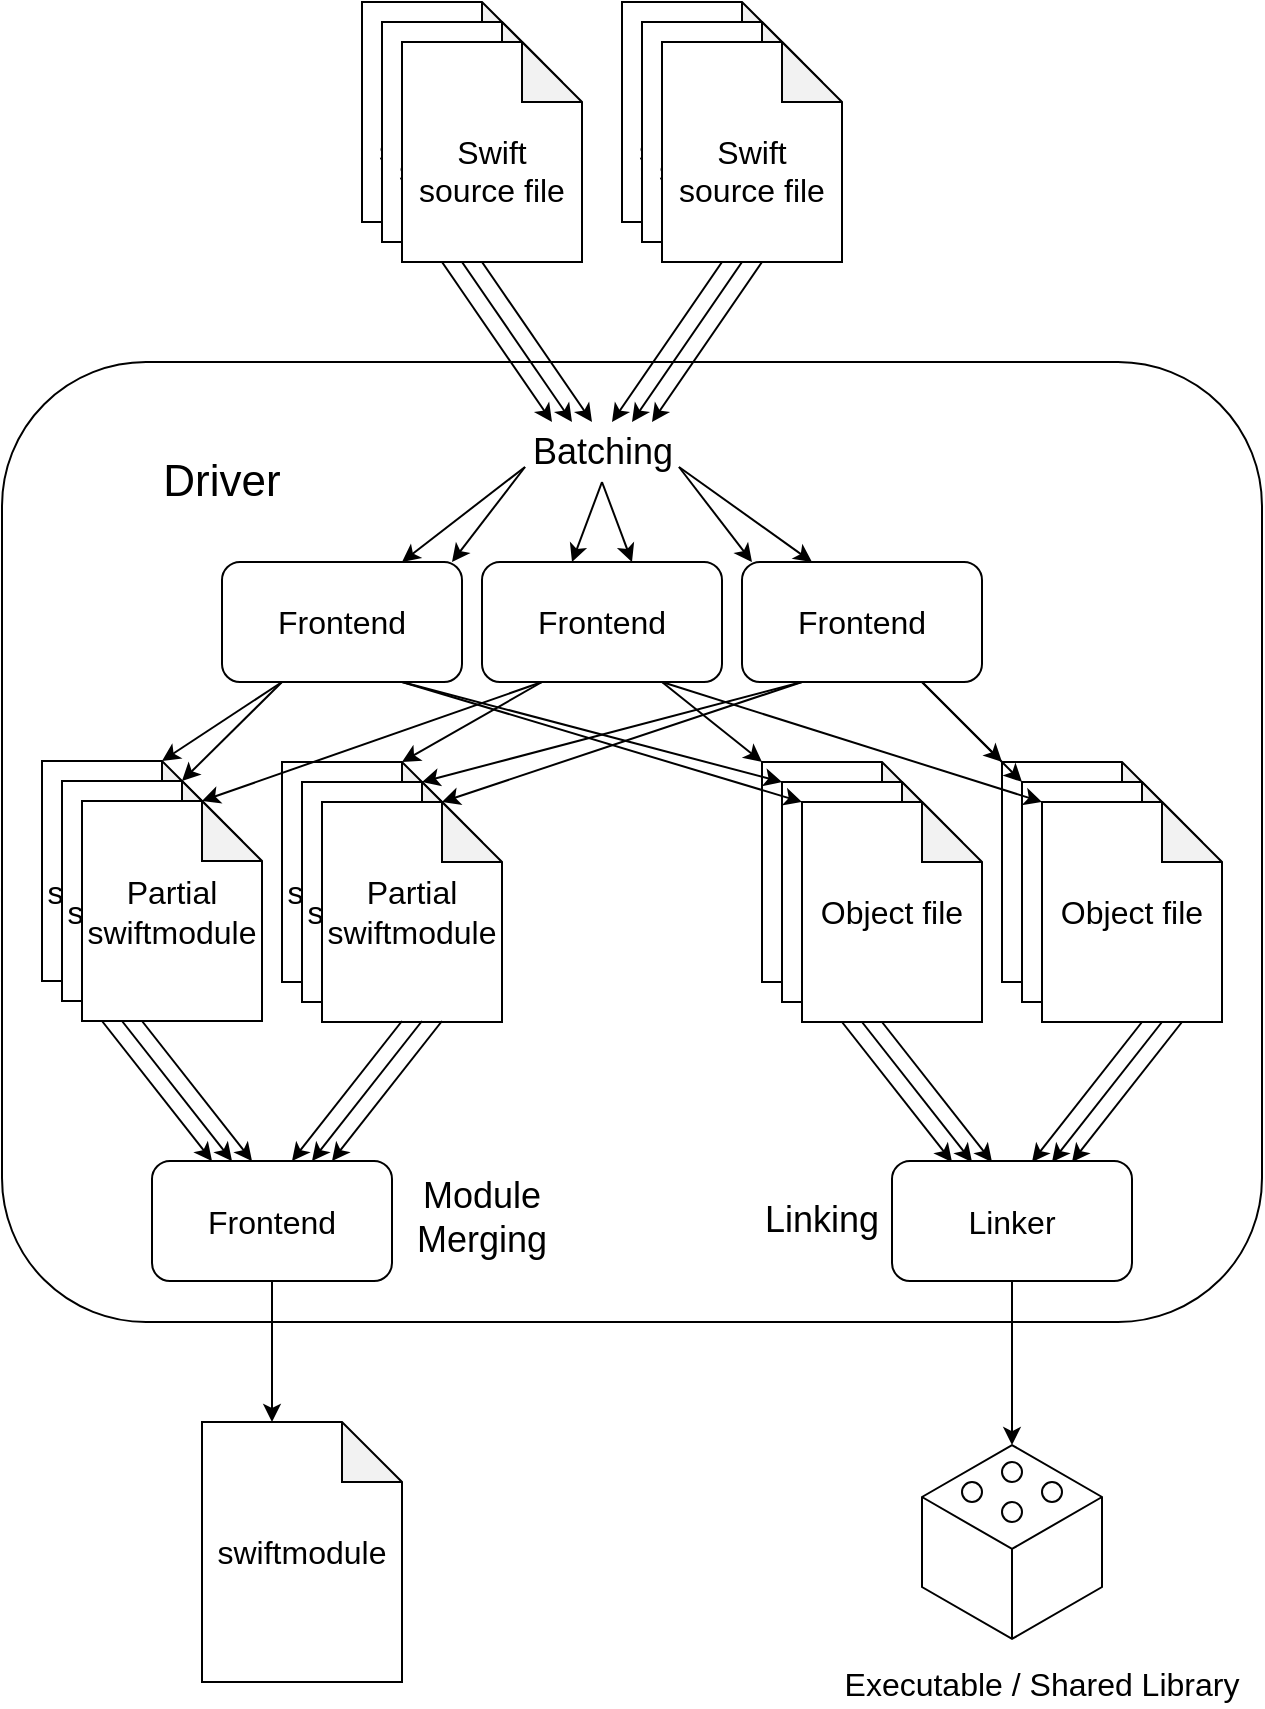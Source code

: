 <mxfile version="13.1.3" type="device"><diagram id="mYHYfCbtxzyF3kyVsmtY" name="Page-1"><mxGraphModel dx="1097" dy="715" grid="1" gridSize="10" guides="1" tooltips="1" connect="1" arrows="1" fold="1" page="1" pageScale="1" pageWidth="827" pageHeight="1169" math="0" shadow="0"><root><mxCell id="0"/><mxCell id="1" parent="0"/><mxCell id="xIKN3YbAXeDPbxvmzJwi-121" value="" style="rounded=1;whiteSpace=wrap;html=1;strokeWidth=1;fontFamily=Helvetica;fontSize=14;glass=0;" parent="1" vertex="1"><mxGeometry x="140" y="320" width="630" height="480" as="geometry"/></mxCell><mxCell id="xIKN3YbAXeDPbxvmzJwi-94" value="" style="group" parent="1" vertex="1" connectable="0"><mxGeometry x="640" y="520" width="110" height="130" as="geometry"/></mxCell><mxCell id="xIKN3YbAXeDPbxvmzJwi-95" value="Object file" style="shape=note;whiteSpace=wrap;html=1;backgroundOutline=1;darkOpacity=0.05;fontFamily=Helvetica;fontSize=16;labelPosition=center;verticalLabelPosition=middle;align=center;verticalAlign=middle;" parent="xIKN3YbAXeDPbxvmzJwi-94" vertex="1"><mxGeometry width="90" height="110" as="geometry"/></mxCell><mxCell id="xIKN3YbAXeDPbxvmzJwi-96" value="Object file" style="shape=note;whiteSpace=wrap;html=1;backgroundOutline=1;darkOpacity=0.05;fontFamily=Helvetica;fontSize=16;labelPosition=center;verticalLabelPosition=middle;align=center;verticalAlign=middle;" parent="xIKN3YbAXeDPbxvmzJwi-94" vertex="1"><mxGeometry x="10" y="10" width="90" height="110" as="geometry"/></mxCell><mxCell id="xIKN3YbAXeDPbxvmzJwi-97" value="Object file" style="shape=note;whiteSpace=wrap;html=1;backgroundOutline=1;darkOpacity=0.05;fontFamily=Helvetica;fontSize=16;labelPosition=center;verticalLabelPosition=middle;align=center;verticalAlign=middle;" parent="xIKN3YbAXeDPbxvmzJwi-94" vertex="1"><mxGeometry x="20" y="20" width="90" height="110" as="geometry"/></mxCell><mxCell id="xIKN3YbAXeDPbxvmzJwi-116" style="edgeStyle=none;rounded=0;jumpStyle=none;orthogonalLoop=1;jettySize=auto;html=1;exitX=1;exitY=0.25;exitDx=0;exitDy=0;entryX=0;entryY=0;entryDx=0;entryDy=0;entryPerimeter=0;shadow=0;fontFamily=Helvetica;fontSize=14;" parent="1" source="R47inSsecikixjRhG6_E-7" target="xIKN3YbAXeDPbxvmzJwi-90" edge="1"><mxGeometry relative="1" as="geometry"><mxPoint x="467.9" y="477.72" as="sourcePoint"/></mxGeometry></mxCell><mxCell id="xIKN3YbAXeDPbxvmzJwi-14" value="swiftmodule" style="shape=note;whiteSpace=wrap;html=1;backgroundOutline=1;darkOpacity=0.05;fontFamily=Helvetica;fontSize=16;" parent="1" vertex="1"><mxGeometry x="240" y="850" width="100" height="130" as="geometry"/></mxCell><mxCell id="xIKN3YbAXeDPbxvmzJwi-39" value="" style="group" parent="1" vertex="1" connectable="0"><mxGeometry x="160" y="519.5" width="110" height="130" as="geometry"/></mxCell><mxCell id="xIKN3YbAXeDPbxvmzJwi-33" value="Partial&lt;br style=&quot;font-size: 16px;&quot;&gt;swiftmodule" style="shape=note;whiteSpace=wrap;html=1;backgroundOutline=1;darkOpacity=0.05;fontFamily=Helvetica;fontSize=16;labelPosition=center;verticalLabelPosition=middle;align=center;verticalAlign=middle;" parent="xIKN3YbAXeDPbxvmzJwi-39" vertex="1"><mxGeometry width="90" height="110" as="geometry"/></mxCell><mxCell id="xIKN3YbAXeDPbxvmzJwi-34" value="Partial&lt;br style=&quot;font-size: 16px;&quot;&gt;swiftmodule" style="shape=note;whiteSpace=wrap;html=1;backgroundOutline=1;darkOpacity=0.05;fontFamily=Helvetica;fontSize=16;labelPosition=center;verticalLabelPosition=middle;align=center;verticalAlign=middle;" parent="xIKN3YbAXeDPbxvmzJwi-39" vertex="1"><mxGeometry x="10" y="10" width="90" height="110" as="geometry"/></mxCell><mxCell id="xIKN3YbAXeDPbxvmzJwi-35" value="Partial&lt;br style=&quot;font-size: 16px;&quot;&gt;swiftmodule" style="shape=note;whiteSpace=wrap;html=1;backgroundOutline=1;darkOpacity=0.05;fontFamily=Helvetica;fontSize=16;labelPosition=center;verticalLabelPosition=middle;align=center;verticalAlign=middle;" parent="xIKN3YbAXeDPbxvmzJwi-39" vertex="1"><mxGeometry x="20" y="20" width="90" height="110" as="geometry"/></mxCell><mxCell id="xIKN3YbAXeDPbxvmzJwi-63" value="" style="group" parent="1" vertex="1" connectable="0"><mxGeometry x="320" y="140" width="110" height="130" as="geometry"/></mxCell><mxCell id="xIKN3YbAXeDPbxvmzJwi-57" value="" style="group" parent="xIKN3YbAXeDPbxvmzJwi-63" vertex="1" connectable="0"><mxGeometry width="110" height="130" as="geometry"/></mxCell><mxCell id="xIKN3YbAXeDPbxvmzJwi-48" value="" style="group" parent="xIKN3YbAXeDPbxvmzJwi-57" vertex="1" connectable="0"><mxGeometry width="110" height="130" as="geometry"/></mxCell><mxCell id="xIKN3YbAXeDPbxvmzJwi-12" value="&lt;br style=&quot;font-size: 16px;&quot;&gt;Swift&lt;br style=&quot;font-size: 16px;&quot;&gt;source file" style="shape=note;whiteSpace=wrap;html=1;backgroundOutline=1;darkOpacity=0.05;fontFamily=Helvetica;fontSize=16;labelPosition=center;verticalLabelPosition=middle;align=center;verticalAlign=middle;" parent="xIKN3YbAXeDPbxvmzJwi-48" vertex="1"><mxGeometry width="90" height="110" as="geometry"/></mxCell><mxCell id="xIKN3YbAXeDPbxvmzJwi-36" value="&lt;br style=&quot;font-size: 16px;&quot;&gt;Swift&lt;br style=&quot;font-size: 16px;&quot;&gt;source file" style="shape=note;whiteSpace=wrap;html=1;backgroundOutline=1;darkOpacity=0.05;fontFamily=Helvetica;fontSize=16;labelPosition=center;verticalLabelPosition=middle;align=center;verticalAlign=middle;" parent="xIKN3YbAXeDPbxvmzJwi-48" vertex="1"><mxGeometry x="10" y="10" width="90" height="110" as="geometry"/></mxCell><mxCell id="xIKN3YbAXeDPbxvmzJwi-37" value="&lt;br style=&quot;font-size: 16px;&quot;&gt;Swift&lt;br style=&quot;font-size: 16px;&quot;&gt;source file" style="shape=note;whiteSpace=wrap;html=1;backgroundOutline=1;darkOpacity=0.05;fontFamily=Helvetica;fontSize=16;labelPosition=center;verticalLabelPosition=middle;align=center;verticalAlign=middle;" parent="xIKN3YbAXeDPbxvmzJwi-48" vertex="1"><mxGeometry x="20" y="20" width="90" height="110" as="geometry"/></mxCell><mxCell id="xIKN3YbAXeDPbxvmzJwi-64" value="" style="group" parent="1" vertex="1" connectable="0"><mxGeometry x="450" y="140" width="110" height="130" as="geometry"/></mxCell><mxCell id="xIKN3YbAXeDPbxvmzJwi-65" value="" style="group" parent="xIKN3YbAXeDPbxvmzJwi-64" vertex="1" connectable="0"><mxGeometry width="110" height="130" as="geometry"/></mxCell><mxCell id="xIKN3YbAXeDPbxvmzJwi-66" value="" style="group" parent="xIKN3YbAXeDPbxvmzJwi-65" vertex="1" connectable="0"><mxGeometry width="110" height="130" as="geometry"/></mxCell><mxCell id="xIKN3YbAXeDPbxvmzJwi-67" value="&lt;br style=&quot;font-size: 16px;&quot;&gt;Swift&lt;br style=&quot;font-size: 16px;&quot;&gt;source file" style="shape=note;whiteSpace=wrap;html=1;backgroundOutline=1;darkOpacity=0.05;fontFamily=Helvetica;fontSize=16;labelPosition=center;verticalLabelPosition=middle;align=center;verticalAlign=middle;" parent="xIKN3YbAXeDPbxvmzJwi-66" vertex="1"><mxGeometry width="90" height="110" as="geometry"/></mxCell><mxCell id="xIKN3YbAXeDPbxvmzJwi-68" value="&lt;br style=&quot;font-size: 16px;&quot;&gt;Swift&lt;br style=&quot;font-size: 16px;&quot;&gt;source file" style="shape=note;whiteSpace=wrap;html=1;backgroundOutline=1;darkOpacity=0.05;fontFamily=Helvetica;fontSize=16;labelPosition=center;verticalLabelPosition=middle;align=center;verticalAlign=middle;" parent="xIKN3YbAXeDPbxvmzJwi-66" vertex="1"><mxGeometry x="10" y="10" width="90" height="110" as="geometry"/></mxCell><mxCell id="xIKN3YbAXeDPbxvmzJwi-69" value="&lt;br style=&quot;font-size: 16px;&quot;&gt;Swift&lt;br style=&quot;font-size: 16px;&quot;&gt;source file" style="shape=note;whiteSpace=wrap;html=1;backgroundOutline=1;darkOpacity=0.05;fontFamily=Helvetica;fontSize=16;labelPosition=center;verticalLabelPosition=middle;align=center;verticalAlign=middle;" parent="xIKN3YbAXeDPbxvmzJwi-66" vertex="1"><mxGeometry x="20" y="20" width="90" height="110" as="geometry"/></mxCell><mxCell id="xIKN3YbAXeDPbxvmzJwi-82" value="" style="group;fontSize=16;" parent="1" vertex="1" connectable="0"><mxGeometry x="280" y="520" width="110" height="130" as="geometry"/></mxCell><mxCell id="xIKN3YbAXeDPbxvmzJwi-83" value="Partial&lt;br style=&quot;font-size: 16px;&quot;&gt;swiftmodule" style="shape=note;whiteSpace=wrap;html=1;backgroundOutline=1;darkOpacity=0.05;fontFamily=Helvetica;fontSize=16;labelPosition=center;verticalLabelPosition=middle;align=center;verticalAlign=middle;" parent="xIKN3YbAXeDPbxvmzJwi-82" vertex="1"><mxGeometry width="90" height="110" as="geometry"/></mxCell><mxCell id="xIKN3YbAXeDPbxvmzJwi-84" value="Partial&lt;br style=&quot;font-size: 16px;&quot;&gt;swiftmodule" style="shape=note;whiteSpace=wrap;html=1;backgroundOutline=1;darkOpacity=0.05;fontFamily=Helvetica;fontSize=16;labelPosition=center;verticalLabelPosition=middle;align=center;verticalAlign=middle;" parent="xIKN3YbAXeDPbxvmzJwi-82" vertex="1"><mxGeometry x="10" y="10" width="90" height="110" as="geometry"/></mxCell><mxCell id="xIKN3YbAXeDPbxvmzJwi-85" value="Partial&lt;br style=&quot;font-size: 16px;&quot;&gt;swiftmodule" style="shape=note;whiteSpace=wrap;html=1;backgroundOutline=1;darkOpacity=0.05;fontFamily=Helvetica;fontSize=16;labelPosition=center;verticalLabelPosition=middle;align=center;verticalAlign=middle;" parent="xIKN3YbAXeDPbxvmzJwi-82" vertex="1"><mxGeometry x="20" y="20" width="90" height="110" as="geometry"/></mxCell><mxCell id="xIKN3YbAXeDPbxvmzJwi-93" value="" style="group" parent="1" vertex="1" connectable="0"><mxGeometry x="520" y="520" width="110" height="130" as="geometry"/></mxCell><mxCell id="xIKN3YbAXeDPbxvmzJwi-90" value="Object file" style="shape=note;whiteSpace=wrap;html=1;backgroundOutline=1;darkOpacity=0.05;fontFamily=Helvetica;fontSize=16;labelPosition=center;verticalLabelPosition=middle;align=center;verticalAlign=middle;" parent="xIKN3YbAXeDPbxvmzJwi-93" vertex="1"><mxGeometry width="90" height="110" as="geometry"/></mxCell><mxCell id="xIKN3YbAXeDPbxvmzJwi-91" value="Object file" style="shape=note;whiteSpace=wrap;html=1;backgroundOutline=1;darkOpacity=0.05;fontFamily=Helvetica;fontSize=16;labelPosition=center;verticalLabelPosition=middle;align=center;verticalAlign=middle;" parent="xIKN3YbAXeDPbxvmzJwi-93" vertex="1"><mxGeometry x="10" y="10" width="90" height="110" as="geometry"/></mxCell><mxCell id="xIKN3YbAXeDPbxvmzJwi-92" value="Object file" style="shape=note;whiteSpace=wrap;html=1;backgroundOutline=1;darkOpacity=0.05;fontFamily=Helvetica;fontSize=16;labelPosition=center;verticalLabelPosition=middle;align=center;verticalAlign=middle;" parent="xIKN3YbAXeDPbxvmzJwi-93" vertex="1"><mxGeometry x="20" y="20" width="90" height="110" as="geometry"/></mxCell><mxCell id="xIKN3YbAXeDPbxvmzJwi-110" style="edgeStyle=none;rounded=0;jumpStyle=none;orthogonalLoop=1;jettySize=auto;html=1;exitX=1;exitY=0.75;exitDx=0;exitDy=0;entryX=0;entryY=0;entryDx=60;entryDy=0;entryPerimeter=0;shadow=0;fontFamily=Helvetica;fontSize=14;" parent="1" source="R47inSsecikixjRhG6_E-7" target="xIKN3YbAXeDPbxvmzJwi-83" edge="1"><mxGeometry relative="1" as="geometry"><mxPoint x="412.22" y="478.08" as="sourcePoint"/></mxGeometry></mxCell><mxCell id="xIKN3YbAXeDPbxvmzJwi-117" value="" style="endArrow=classic;html=1;shadow=0;fontFamily=Helvetica;fontSize=14;exitX=1;exitY=0.25;exitDx=0;exitDy=0;entryX=0;entryY=0;entryDx=0;entryDy=0;entryPerimeter=0;jumpStyle=none;" parent="1" source="R47inSsecikixjRhG6_E-7" target="xIKN3YbAXeDPbxvmzJwi-97" edge="1"><mxGeometry width="50" height="50" relative="1" as="geometry"><mxPoint x="468.14" y="477.48" as="sourcePoint"/><mxPoint x="610" y="520" as="targetPoint"/></mxGeometry></mxCell><mxCell id="xIKN3YbAXeDPbxvmzJwi-122" value="" style="group;fontSize=16;" parent="1" vertex="1" connectable="0"><mxGeometry x="565" y="860" width="200" height="132.22" as="geometry"/></mxCell><mxCell id="xIKN3YbAXeDPbxvmzJwi-31" value="" style="group" parent="xIKN3YbAXeDPbxvmzJwi-122" vertex="1" connectable="0"><mxGeometry x="35" width="90" height="100" as="geometry"/></mxCell><mxCell id="xIKN3YbAXeDPbxvmzJwi-20" value="" style="html=1;whiteSpace=wrap;aspect=fixed;shape=isoCube;backgroundOutline=1;fontFamily=Helvetica;fontSize=14;" parent="xIKN3YbAXeDPbxvmzJwi-31" vertex="1"><mxGeometry width="90" height="100" as="geometry"/></mxCell><mxCell id="xIKN3YbAXeDPbxvmzJwi-22" value="" style="ellipse;whiteSpace=wrap;html=1;fontFamily=Helvetica;fontSize=14;" parent="xIKN3YbAXeDPbxvmzJwi-31" vertex="1"><mxGeometry x="40" y="10" width="10" height="10" as="geometry"/></mxCell><mxCell id="xIKN3YbAXeDPbxvmzJwi-23" value="" style="ellipse;whiteSpace=wrap;html=1;fontFamily=Helvetica;fontSize=14;" parent="xIKN3YbAXeDPbxvmzJwi-31" vertex="1"><mxGeometry x="40" y="30" width="10" height="10" as="geometry"/></mxCell><mxCell id="xIKN3YbAXeDPbxvmzJwi-25" value="" style="ellipse;whiteSpace=wrap;html=1;fontFamily=Helvetica;fontSize=14;" parent="xIKN3YbAXeDPbxvmzJwi-31" vertex="1"><mxGeometry x="20" y="20" width="10" height="10" as="geometry"/></mxCell><mxCell id="xIKN3YbAXeDPbxvmzJwi-30" value="" style="ellipse;whiteSpace=wrap;html=1;fontFamily=Helvetica;fontSize=14;" parent="xIKN3YbAXeDPbxvmzJwi-31" vertex="1"><mxGeometry x="60" y="20" width="10" height="10" as="geometry"/></mxCell><mxCell id="xIKN3YbAXeDPbxvmzJwi-98" value="Executable / Shared Library" style="text;html=1;strokeColor=none;fillColor=none;align=center;verticalAlign=middle;whiteSpace=wrap;rounded=0;fontFamily=Helvetica;fontSize=16;" parent="xIKN3YbAXeDPbxvmzJwi-122" vertex="1"><mxGeometry x="-5" y="110" width="200" height="22.22" as="geometry"/></mxCell><mxCell id="xIKN3YbAXeDPbxvmzJwi-154" value="&lt;font style=&quot;font-size: 18px&quot;&gt;Batching&lt;/font&gt;" style="text;html=1;strokeColor=none;fillColor=none;align=center;verticalAlign=middle;whiteSpace=wrap;rounded=0;glass=0;comic=1;fontFamily=Helvetica;fontSize=16;" parent="1" vertex="1"><mxGeometry x="401.5" y="350" width="77" height="30" as="geometry"/></mxCell><mxCell id="xIKN3YbAXeDPbxvmzJwi-155" value="&lt;font style=&quot;font-size: 22px;&quot;&gt;Driver&lt;/font&gt;" style="text;html=1;strokeColor=none;fillColor=none;align=center;verticalAlign=middle;whiteSpace=wrap;rounded=0;glass=0;comic=1;fontFamily=Helvetica;fontSize=22;" parent="1" vertex="1"><mxGeometry x="230" y="370" width="40" height="20" as="geometry"/></mxCell><mxCell id="xIKN3YbAXeDPbxvmzJwi-173" value="" style="group" parent="1" vertex="1" connectable="0"><mxGeometry x="190" y="649.5" width="170" height="70" as="geometry"/></mxCell><mxCell id="xIKN3YbAXeDPbxvmzJwi-162" value="" style="group" parent="xIKN3YbAXeDPbxvmzJwi-173" vertex="1" connectable="0"><mxGeometry width="170" height="70" as="geometry"/></mxCell><mxCell id="xIKN3YbAXeDPbxvmzJwi-143" value="" style="group" parent="xIKN3YbAXeDPbxvmzJwi-162" vertex="1" connectable="0"><mxGeometry width="170" height="70" as="geometry"/></mxCell><mxCell id="xIKN3YbAXeDPbxvmzJwi-133" value="" style="group" parent="xIKN3YbAXeDPbxvmzJwi-143" vertex="1" connectable="0"><mxGeometry width="170" height="70" as="geometry"/></mxCell><mxCell id="xIKN3YbAXeDPbxvmzJwi-125" value="" style="endArrow=classic;html=1;shadow=0;fontFamily=Helvetica;fontSize=14;entryX=0.5;entryY=0;entryDx=0;entryDy=0;entryPerimeter=0;exitX=0.5;exitY=1;exitDx=0;exitDy=0;exitPerimeter=0;" parent="xIKN3YbAXeDPbxvmzJwi-133" edge="1"><mxGeometry width="50" height="50" relative="1" as="geometry"><mxPoint x="160" as="sourcePoint"/><mxPoint x="105" y="70" as="targetPoint"/></mxGeometry></mxCell><mxCell id="xIKN3YbAXeDPbxvmzJwi-126" value="" style="endArrow=classic;html=1;shadow=0;fontFamily=Helvetica;fontSize=14;entryX=0.5;entryY=0;entryDx=0;entryDy=0;entryPerimeter=0;exitX=0.5;exitY=1;exitDx=0;exitDy=0;exitPerimeter=0;" parent="xIKN3YbAXeDPbxvmzJwi-133" edge="1"><mxGeometry width="50" height="50" relative="1" as="geometry"><mxPoint x="170" as="sourcePoint"/><mxPoint x="115" y="70" as="targetPoint"/></mxGeometry></mxCell><mxCell id="xIKN3YbAXeDPbxvmzJwi-127" value="" style="endArrow=classic;html=1;shadow=0;fontFamily=Helvetica;fontSize=14;exitX=0.5;exitY=1;exitDx=0;exitDy=0;exitPerimeter=0;entryX=0.5;entryY=0;entryDx=0;entryDy=0;entryPerimeter=0;" parent="xIKN3YbAXeDPbxvmzJwi-133" edge="1"><mxGeometry width="50" height="50" relative="1" as="geometry"><mxPoint as="sourcePoint"/><mxPoint x="55" y="70" as="targetPoint"/></mxGeometry></mxCell><mxCell id="xIKN3YbAXeDPbxvmzJwi-128" value="" style="endArrow=classic;html=1;shadow=0;fontFamily=Helvetica;fontSize=14;exitX=0.5;exitY=1;exitDx=0;exitDy=0;exitPerimeter=0;entryX=0.5;entryY=0;entryDx=0;entryDy=0;entryPerimeter=0;" parent="xIKN3YbAXeDPbxvmzJwi-133" edge="1"><mxGeometry width="50" height="50" relative="1" as="geometry"><mxPoint x="20" as="sourcePoint"/><mxPoint x="75" y="70" as="targetPoint"/></mxGeometry></mxCell><mxCell id="xIKN3YbAXeDPbxvmzJwi-131" value="" style="endArrow=classic;html=1;shadow=0;fontFamily=Helvetica;fontSize=14;exitX=0.5;exitY=1;exitDx=0;exitDy=0;exitPerimeter=0;entryX=0.5;entryY=0;entryDx=0;entryDy=0;entryPerimeter=0;" parent="xIKN3YbAXeDPbxvmzJwi-133" edge="1"><mxGeometry width="50" height="50" relative="1" as="geometry"><mxPoint x="10" as="sourcePoint"/><mxPoint x="65" y="70" as="targetPoint"/></mxGeometry></mxCell><mxCell id="xIKN3YbAXeDPbxvmzJwi-141" value="" style="endArrow=classic;html=1;shadow=0;fontFamily=Helvetica;fontSize=14;entryX=0.5;entryY=0;entryDx=0;entryDy=0;entryPerimeter=0;exitX=0.5;exitY=1;exitDx=0;exitDy=0;exitPerimeter=0;" parent="xIKN3YbAXeDPbxvmzJwi-143" edge="1"><mxGeometry width="50" height="50" relative="1" as="geometry"><mxPoint x="150" as="sourcePoint"/><mxPoint x="95" y="70" as="targetPoint"/></mxGeometry></mxCell><mxCell id="xIKN3YbAXeDPbxvmzJwi-186" value="" style="group" parent="1" vertex="1" connectable="0"><mxGeometry x="360" y="270" width="170" height="80" as="geometry"/></mxCell><mxCell id="xIKN3YbAXeDPbxvmzJwi-185" value="" style="group" parent="xIKN3YbAXeDPbxvmzJwi-186" vertex="1" connectable="0"><mxGeometry width="170" height="80" as="geometry"/></mxCell><mxCell id="xIKN3YbAXeDPbxvmzJwi-174" value="" style="group" parent="xIKN3YbAXeDPbxvmzJwi-185" vertex="1" connectable="0"><mxGeometry width="170" height="80" as="geometry"/></mxCell><mxCell id="xIKN3YbAXeDPbxvmzJwi-175" value="" style="group" parent="xIKN3YbAXeDPbxvmzJwi-174" vertex="1" connectable="0"><mxGeometry width="170" height="80" as="geometry"/></mxCell><mxCell id="xIKN3YbAXeDPbxvmzJwi-176" value="" style="group" parent="xIKN3YbAXeDPbxvmzJwi-175" vertex="1" connectable="0"><mxGeometry width="170" height="80" as="geometry"/></mxCell><mxCell id="xIKN3YbAXeDPbxvmzJwi-178" value="" style="group" parent="xIKN3YbAXeDPbxvmzJwi-176" vertex="1" connectable="0"><mxGeometry width="170" height="80" as="geometry"/></mxCell><mxCell id="xIKN3YbAXeDPbxvmzJwi-179" value="" style="endArrow=classic;html=1;shadow=0;fontFamily=Helvetica;fontSize=14;entryX=0.5;entryY=0;entryDx=0;entryDy=0;entryPerimeter=0;exitX=0.5;exitY=1;exitDx=0;exitDy=0;exitPerimeter=0;" parent="xIKN3YbAXeDPbxvmzJwi-178" edge="1"><mxGeometry width="50" height="50" relative="1" as="geometry"><mxPoint x="160" as="sourcePoint"/><mxPoint x="105" y="80" as="targetPoint"/></mxGeometry></mxCell><mxCell id="xIKN3YbAXeDPbxvmzJwi-181" value="" style="endArrow=classic;html=1;shadow=0;fontFamily=Helvetica;fontSize=14;exitX=0.5;exitY=1;exitDx=0;exitDy=0;exitPerimeter=0;entryX=0.5;entryY=0;entryDx=0;entryDy=0;entryPerimeter=0;" parent="xIKN3YbAXeDPbxvmzJwi-178" edge="1"><mxGeometry width="50" height="50" relative="1" as="geometry"><mxPoint as="sourcePoint"/><mxPoint x="55" y="80" as="targetPoint"/></mxGeometry></mxCell><mxCell id="xIKN3YbAXeDPbxvmzJwi-182" value="" style="endArrow=classic;html=1;shadow=0;fontFamily=Helvetica;fontSize=14;exitX=0.5;exitY=1;exitDx=0;exitDy=0;exitPerimeter=0;entryX=0.5;entryY=0;entryDx=0;entryDy=0;entryPerimeter=0;" parent="xIKN3YbAXeDPbxvmzJwi-178" edge="1"><mxGeometry width="50" height="50" relative="1" as="geometry"><mxPoint x="20" as="sourcePoint"/><mxPoint x="75" y="80" as="targetPoint"/></mxGeometry></mxCell><mxCell id="xIKN3YbAXeDPbxvmzJwi-183" value="" style="endArrow=classic;html=1;shadow=0;fontFamily=Helvetica;fontSize=14;exitX=0.5;exitY=1;exitDx=0;exitDy=0;exitPerimeter=0;entryX=0.5;entryY=0;entryDx=0;entryDy=0;entryPerimeter=0;" parent="xIKN3YbAXeDPbxvmzJwi-178" edge="1"><mxGeometry width="50" height="50" relative="1" as="geometry"><mxPoint x="10" as="sourcePoint"/><mxPoint x="65" y="80" as="targetPoint"/></mxGeometry></mxCell><mxCell id="xIKN3YbAXeDPbxvmzJwi-184" value="" style="endArrow=classic;html=1;shadow=0;fontFamily=Helvetica;fontSize=14;entryX=0.5;entryY=0;entryDx=0;entryDy=0;entryPerimeter=0;exitX=0.5;exitY=1;exitDx=0;exitDy=0;exitPerimeter=0;" parent="xIKN3YbAXeDPbxvmzJwi-176" edge="1"><mxGeometry width="50" height="50" relative="1" as="geometry"><mxPoint x="150" as="sourcePoint"/><mxPoint x="95" y="80" as="targetPoint"/></mxGeometry></mxCell><mxCell id="xIKN3YbAXeDPbxvmzJwi-180" value="" style="endArrow=classic;html=1;shadow=0;fontFamily=Helvetica;fontSize=14;entryX=0.5;entryY=0;entryDx=0;entryDy=0;entryPerimeter=0;exitX=0.5;exitY=1;exitDx=0;exitDy=0;exitPerimeter=0;" parent="xIKN3YbAXeDPbxvmzJwi-176" edge="1"><mxGeometry width="50" height="50" relative="1" as="geometry"><mxPoint x="140" as="sourcePoint"/><mxPoint x="85" y="80" as="targetPoint"/></mxGeometry></mxCell><mxCell id="xIKN3YbAXeDPbxvmzJwi-187" value="" style="endArrow=classic;html=1;shadow=0;fontFamily=Helvetica;fontSize=14;entryX=0;entryY=1;entryDx=0;entryDy=0;exitX=0;exitY=0.75;exitDx=0;exitDy=0;" parent="1" source="xIKN3YbAXeDPbxvmzJwi-154" edge="1"><mxGeometry width="50" height="50" relative="1" as="geometry"><mxPoint x="390" y="370" as="sourcePoint"/><mxPoint x="340" y="420" as="targetPoint"/></mxGeometry></mxCell><mxCell id="xIKN3YbAXeDPbxvmzJwi-188" value="" style="endArrow=classic;html=1;shadow=0;fontFamily=Helvetica;fontSize=14;entryX=0.75;entryY=0;entryDx=0;entryDy=0;exitX=0;exitY=0.75;exitDx=0;exitDy=0;" parent="1" source="xIKN3YbAXeDPbxvmzJwi-154" edge="1"><mxGeometry width="50" height="50" relative="1" as="geometry"><mxPoint x="402" y="370" as="sourcePoint"/><mxPoint x="365" y="420" as="targetPoint"/></mxGeometry></mxCell><mxCell id="xIKN3YbAXeDPbxvmzJwi-189" value="" style="endArrow=classic;html=1;shadow=0;fontFamily=Helvetica;fontSize=14;entryX=0.25;entryY=0;entryDx=0;entryDy=0;exitX=0.5;exitY=1;exitDx=0;exitDy=0;" parent="1" source="xIKN3YbAXeDPbxvmzJwi-154" edge="1"><mxGeometry width="50" height="50" relative="1" as="geometry"><mxPoint x="400" y="450" as="sourcePoint"/><mxPoint x="425" y="420" as="targetPoint"/></mxGeometry></mxCell><mxCell id="xIKN3YbAXeDPbxvmzJwi-190" value="" style="endArrow=classic;html=1;shadow=0;fontFamily=Helvetica;fontSize=14;entryX=0.75;entryY=0;entryDx=0;entryDy=0;exitX=0.5;exitY=1;exitDx=0;exitDy=0;" parent="1" source="xIKN3YbAXeDPbxvmzJwi-154" edge="1"><mxGeometry width="50" height="50" relative="1" as="geometry"><mxPoint x="450" y="390.0" as="sourcePoint"/><mxPoint x="455" y="420" as="targetPoint"/></mxGeometry></mxCell><mxCell id="xIKN3YbAXeDPbxvmzJwi-193" value="" style="endArrow=classic;html=1;shadow=0;fontFamily=Helvetica;fontSize=14;entryX=0.25;entryY=0;entryDx=0;entryDy=0;exitX=1;exitY=0.75;exitDx=0;exitDy=0;" parent="1" source="xIKN3YbAXeDPbxvmzJwi-154" edge="1"><mxGeometry width="50" height="50" relative="1" as="geometry"><mxPoint x="250" y="520" as="sourcePoint"/><mxPoint x="515" y="420" as="targetPoint"/></mxGeometry></mxCell><mxCell id="xIKN3YbAXeDPbxvmzJwi-194" value="" style="endArrow=classic;html=1;shadow=0;fontFamily=Helvetica;fontSize=14;exitX=1;exitY=0.75;exitDx=0;exitDy=0;entryX=0.75;entryY=0;entryDx=0;entryDy=0;" parent="1" source="xIKN3YbAXeDPbxvmzJwi-154" edge="1"><mxGeometry width="50" height="50" relative="1" as="geometry"><mxPoint x="250" y="520" as="sourcePoint"/><mxPoint x="545" y="420" as="targetPoint"/></mxGeometry></mxCell><mxCell id="R47inSsecikixjRhG6_E-2" value="" style="group" parent="1" vertex="1" connectable="0"><mxGeometry x="560" y="650" width="170" height="70" as="geometry"/></mxCell><mxCell id="xIKN3YbAXeDPbxvmzJwi-144" value="" style="group" parent="R47inSsecikixjRhG6_E-2" vertex="1" connectable="0"><mxGeometry width="170" height="70" as="geometry"/></mxCell><mxCell id="xIKN3YbAXeDPbxvmzJwi-146" value="" style="group" parent="xIKN3YbAXeDPbxvmzJwi-144" vertex="1" connectable="0"><mxGeometry width="170" height="70" as="geometry"/></mxCell><mxCell id="xIKN3YbAXeDPbxvmzJwi-147" value="" style="endArrow=classic;html=1;shadow=0;fontFamily=Helvetica;fontSize=14;entryX=0.5;entryY=0;entryDx=0;entryDy=0;entryPerimeter=0;exitX=0.5;exitY=1;exitDx=0;exitDy=0;exitPerimeter=0;" parent="xIKN3YbAXeDPbxvmzJwi-146" edge="1"><mxGeometry width="50" height="50" relative="1" as="geometry"><mxPoint x="160" as="sourcePoint"/><mxPoint x="105" y="70" as="targetPoint"/></mxGeometry></mxCell><mxCell id="xIKN3YbAXeDPbxvmzJwi-148" value="" style="endArrow=classic;html=1;shadow=0;fontFamily=Helvetica;fontSize=14;entryX=0.5;entryY=0;entryDx=0;entryDy=0;entryPerimeter=0;exitX=0.5;exitY=1;exitDx=0;exitDy=0;exitPerimeter=0;" parent="xIKN3YbAXeDPbxvmzJwi-146" edge="1"><mxGeometry width="50" height="50" relative="1" as="geometry"><mxPoint x="170" as="sourcePoint"/><mxPoint x="115" y="70" as="targetPoint"/></mxGeometry></mxCell><mxCell id="xIKN3YbAXeDPbxvmzJwi-149" value="" style="endArrow=classic;html=1;shadow=0;fontFamily=Helvetica;fontSize=14;exitX=0.5;exitY=1;exitDx=0;exitDy=0;exitPerimeter=0;entryX=0.5;entryY=0;entryDx=0;entryDy=0;entryPerimeter=0;" parent="xIKN3YbAXeDPbxvmzJwi-146" edge="1"><mxGeometry width="50" height="50" relative="1" as="geometry"><mxPoint as="sourcePoint"/><mxPoint x="55" y="70" as="targetPoint"/></mxGeometry></mxCell><mxCell id="xIKN3YbAXeDPbxvmzJwi-150" value="" style="endArrow=classic;html=1;shadow=0;fontFamily=Helvetica;fontSize=14;exitX=0.5;exitY=1;exitDx=0;exitDy=0;exitPerimeter=0;entryX=0.5;entryY=0;entryDx=0;entryDy=0;entryPerimeter=0;" parent="xIKN3YbAXeDPbxvmzJwi-146" edge="1"><mxGeometry width="50" height="50" relative="1" as="geometry"><mxPoint x="20" as="sourcePoint"/><mxPoint x="75" y="70" as="targetPoint"/></mxGeometry></mxCell><mxCell id="xIKN3YbAXeDPbxvmzJwi-151" value="" style="endArrow=classic;html=1;shadow=0;fontFamily=Helvetica;fontSize=14;exitX=0.5;exitY=1;exitDx=0;exitDy=0;exitPerimeter=0;entryX=0.5;entryY=0;entryDx=0;entryDy=0;entryPerimeter=0;" parent="xIKN3YbAXeDPbxvmzJwi-146" edge="1"><mxGeometry width="50" height="50" relative="1" as="geometry"><mxPoint x="10" as="sourcePoint"/><mxPoint x="65" y="70" as="targetPoint"/></mxGeometry></mxCell><mxCell id="xIKN3YbAXeDPbxvmzJwi-152" value="" style="endArrow=classic;html=1;shadow=0;fontFamily=Helvetica;fontSize=14;entryX=0.5;entryY=0;entryDx=0;entryDy=0;entryPerimeter=0;exitX=0.5;exitY=1;exitDx=0;exitDy=0;exitPerimeter=0;" parent="xIKN3YbAXeDPbxvmzJwi-144" edge="1"><mxGeometry width="50" height="50" relative="1" as="geometry"><mxPoint x="150" as="sourcePoint"/><mxPoint x="95" y="70" as="targetPoint"/></mxGeometry></mxCell><mxCell id="R47inSsecikixjRhG6_E-4" value="Frontend" style="rounded=1;whiteSpace=wrap;html=1;strokeWidth=1;fontFamily=Helvetica;fontSize=16;direction=south;" parent="1" vertex="1"><mxGeometry x="215" y="719.5" width="120" height="60" as="geometry"/></mxCell><mxCell id="R47inSsecikixjRhG6_E-5" value="Linker" style="rounded=1;whiteSpace=wrap;html=1;strokeWidth=1;fontFamily=Helvetica;fontSize=16;direction=south;" parent="1" vertex="1"><mxGeometry x="585" y="719.5" width="120" height="60" as="geometry"/></mxCell><mxCell id="R47inSsecikixjRhG6_E-6" value="" style="endArrow=classic;html=1;exitX=1;exitY=0.5;exitDx=0;exitDy=0;entryX=0;entryY=0;entryDx=35;entryDy=0;entryPerimeter=0;" parent="1" source="R47inSsecikixjRhG6_E-4" target="xIKN3YbAXeDPbxvmzJwi-14" edge="1"><mxGeometry width="50" height="50" relative="1" as="geometry"><mxPoint x="390" y="690" as="sourcePoint"/><mxPoint x="440" y="640" as="targetPoint"/></mxGeometry></mxCell><mxCell id="xIKN3YbAXeDPbxvmzJwi-129" value="Module&lt;br style=&quot;font-size: 18px;&quot;&gt;Merging" style="text;html=1;strokeColor=none;fillColor=none;align=center;verticalAlign=middle;whiteSpace=wrap;rounded=0;fontFamily=Helvetica;fontSize=18;" parent="1" vertex="1"><mxGeometry x="350" y="735" width="60" height="25.455" as="geometry"/></mxCell><mxCell id="xIKN3YbAXeDPbxvmzJwi-145" value="Linking" style="text;html=1;strokeColor=none;fillColor=none;align=center;verticalAlign=middle;whiteSpace=wrap;rounded=0;fontFamily=Helvetica;fontSize=18;" parent="1" vertex="1"><mxGeometry x="520" y="736.77" width="60" height="25.455" as="geometry"/></mxCell><mxCell id="R47inSsecikixjRhG6_E-7" value="Frontend" style="rounded=1;whiteSpace=wrap;html=1;strokeWidth=1;fontFamily=Helvetica;fontSize=16;direction=south;" parent="1" vertex="1"><mxGeometry x="380" y="420" width="120" height="60" as="geometry"/></mxCell><mxCell id="R47inSsecikixjRhG6_E-9" value="Frontend" style="rounded=1;whiteSpace=wrap;html=1;strokeWidth=1;fontFamily=Helvetica;fontSize=16;direction=south;" parent="1" vertex="1"><mxGeometry x="510" y="420" width="120" height="60" as="geometry"/></mxCell><mxCell id="R47inSsecikixjRhG6_E-10" value="Frontend" style="rounded=1;whiteSpace=wrap;html=1;strokeWidth=1;fontFamily=Helvetica;fontSize=16;direction=south;" parent="1" vertex="1"><mxGeometry x="250" y="420" width="120" height="60" as="geometry"/></mxCell><mxCell id="R47inSsecikixjRhG6_E-11" value="" style="endArrow=classic;html=1;exitX=1;exitY=0.75;exitDx=0;exitDy=0;entryX=0;entryY=0;entryDx=60;entryDy=0;entryPerimeter=0;" parent="1" source="R47inSsecikixjRhG6_E-10" target="xIKN3YbAXeDPbxvmzJwi-33" edge="1"><mxGeometry width="50" height="50" relative="1" as="geometry"><mxPoint x="340" y="460" as="sourcePoint"/><mxPoint x="390" y="410" as="targetPoint"/></mxGeometry></mxCell><mxCell id="R47inSsecikixjRhG6_E-14" value="" style="endArrow=classic;html=1;entryX=0;entryY=0;entryDx=60;entryDy=0;entryPerimeter=0;exitX=1;exitY=0.75;exitDx=0;exitDy=0;" parent="1" source="R47inSsecikixjRhG6_E-10" target="xIKN3YbAXeDPbxvmzJwi-34" edge="1"><mxGeometry width="50" height="50" relative="1" as="geometry"><mxPoint x="490" y="560" as="sourcePoint"/><mxPoint x="540" y="510" as="targetPoint"/></mxGeometry></mxCell><mxCell id="R47inSsecikixjRhG6_E-15" value="" style="endArrow=classic;html=1;exitX=1;exitY=0.75;exitDx=0;exitDy=0;entryX=0;entryY=0;entryDx=60;entryDy=0;entryPerimeter=0;" parent="1" source="R47inSsecikixjRhG6_E-7" target="xIKN3YbAXeDPbxvmzJwi-35" edge="1"><mxGeometry width="50" height="50" relative="1" as="geometry"><mxPoint x="490" y="560" as="sourcePoint"/><mxPoint x="540" y="510" as="targetPoint"/></mxGeometry></mxCell><mxCell id="R47inSsecikixjRhG6_E-17" value="" style="endArrow=classic;html=1;exitX=1;exitY=0.75;exitDx=0;exitDy=0;entryX=0;entryY=0;entryDx=60;entryDy=0;entryPerimeter=0;" parent="1" source="R47inSsecikixjRhG6_E-9" target="xIKN3YbAXeDPbxvmzJwi-84" edge="1"><mxGeometry width="50" height="50" relative="1" as="geometry"><mxPoint x="490" y="560" as="sourcePoint"/><mxPoint x="540" y="510" as="targetPoint"/></mxGeometry></mxCell><mxCell id="R47inSsecikixjRhG6_E-18" value="" style="endArrow=classic;html=1;exitX=1;exitY=0.75;exitDx=0;exitDy=0;entryX=0;entryY=0;entryDx=60;entryDy=0;entryPerimeter=0;" parent="1" source="R47inSsecikixjRhG6_E-9" target="xIKN3YbAXeDPbxvmzJwi-85" edge="1"><mxGeometry width="50" height="50" relative="1" as="geometry"><mxPoint x="550" y="490" as="sourcePoint"/><mxPoint x="360" y="540" as="targetPoint"/></mxGeometry></mxCell><mxCell id="R47inSsecikixjRhG6_E-19" value="" style="endArrow=classic;html=1;exitX=1;exitY=0.25;exitDx=0;exitDy=0;entryX=0;entryY=0;entryDx=0;entryDy=0;entryPerimeter=0;" parent="1" source="R47inSsecikixjRhG6_E-10" target="xIKN3YbAXeDPbxvmzJwi-92" edge="1"><mxGeometry width="50" height="50" relative="1" as="geometry"><mxPoint x="490" y="560" as="sourcePoint"/><mxPoint x="540" y="510" as="targetPoint"/></mxGeometry></mxCell><mxCell id="R47inSsecikixjRhG6_E-20" value="" style="endArrow=classic;html=1;exitX=1;exitY=0.25;exitDx=0;exitDy=0;entryX=0;entryY=0;entryDx=0;entryDy=0;entryPerimeter=0;" parent="1" source="R47inSsecikixjRhG6_E-10" target="xIKN3YbAXeDPbxvmzJwi-91" edge="1"><mxGeometry width="50" height="50" relative="1" as="geometry"><mxPoint x="350" y="490" as="sourcePoint"/><mxPoint x="550" y="550" as="targetPoint"/></mxGeometry></mxCell><mxCell id="R47inSsecikixjRhG6_E-21" value="" style="endArrow=classic;html=1;exitX=1;exitY=0.25;exitDx=0;exitDy=0;entryX=0;entryY=0;entryDx=0;entryDy=0;entryPerimeter=0;" parent="1" source="R47inSsecikixjRhG6_E-9" target="xIKN3YbAXeDPbxvmzJwi-96" edge="1"><mxGeometry width="50" height="50" relative="1" as="geometry"><mxPoint x="490" y="560" as="sourcePoint"/><mxPoint x="540" y="510" as="targetPoint"/></mxGeometry></mxCell><mxCell id="R47inSsecikixjRhG6_E-22" value="" style="endArrow=classic;html=1;" parent="1" edge="1"><mxGeometry width="50" height="50" relative="1" as="geometry"><mxPoint x="600" y="480" as="sourcePoint"/><mxPoint x="640" y="520" as="targetPoint"/></mxGeometry></mxCell><mxCell id="R47inSsecikixjRhG6_E-23" value="" style="endArrow=classic;html=1;exitX=1;exitY=0.5;exitDx=0;exitDy=0;entryX=0;entryY=0;entryDx=45;entryDy=1.519;entryPerimeter=0;" parent="1" source="R47inSsecikixjRhG6_E-5" target="xIKN3YbAXeDPbxvmzJwi-20" edge="1"><mxGeometry width="50" height="50" relative="1" as="geometry"><mxPoint x="350" y="620" as="sourcePoint"/><mxPoint x="400" y="570" as="targetPoint"/></mxGeometry></mxCell></root></mxGraphModel></diagram></mxfile>